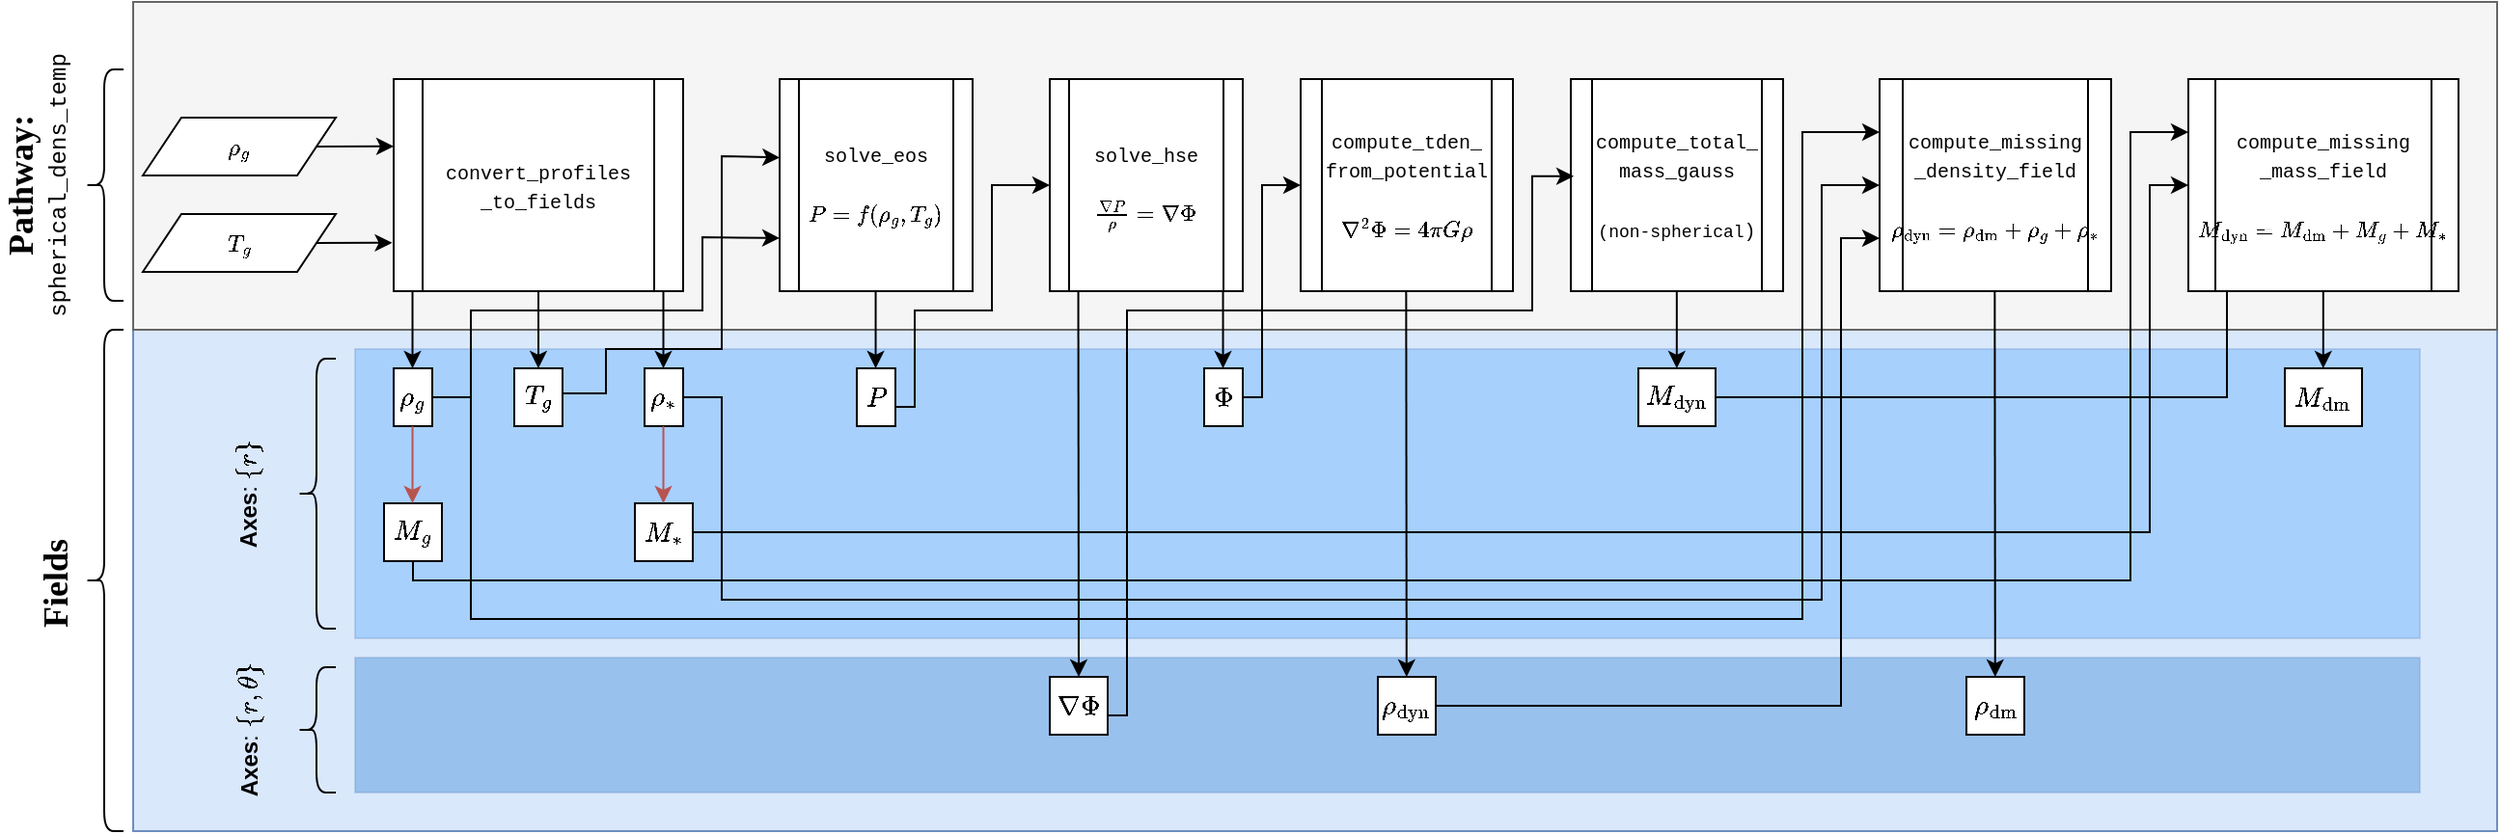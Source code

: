 <mxfile version="25.0.3">
  <diagram name="Page-1" id="UNE2q50TRzG1qSvNbZYL">
    <mxGraphModel dx="2033" dy="780" grid="1" gridSize="10" guides="1" tooltips="1" connect="1" arrows="1" fold="1" page="1" pageScale="1" pageWidth="850" pageHeight="1100" math="1" shadow="0">
      <root>
        <mxCell id="0" />
        <mxCell id="1" parent="0" />
        <mxCell id="BcOn8-lLCD1ZlD0IBxxJ-2" value="" style="rounded=0;whiteSpace=wrap;html=1;fillColor=#dae8fc;strokeColor=#6c8ebf;" vertex="1" parent="1">
          <mxGeometry x="35" y="200" width="1225" height="260" as="geometry" />
        </mxCell>
        <mxCell id="BcOn8-lLCD1ZlD0IBxxJ-50" value="" style="rounded=0;whiteSpace=wrap;html=1;fillColor=#0066CC;strokeColor=#6c8ebf;opacity=30;" vertex="1" parent="1">
          <mxGeometry x="150" y="370" width="1070" height="70" as="geometry" />
        </mxCell>
        <mxCell id="BcOn8-lLCD1ZlD0IBxxJ-1" value="" style="rounded=0;whiteSpace=wrap;html=1;fillColor=#f5f5f5;strokeColor=#666666;fontColor=#333333;" vertex="1" parent="1">
          <mxGeometry x="35" y="30" width="1225" height="170" as="geometry" />
        </mxCell>
        <mxCell id="BcOn8-lLCD1ZlD0IBxxJ-3" value="" style="rounded=0;whiteSpace=wrap;html=1;fillColor=#3399FF;strokeColor=#6c8ebf;opacity=30;" vertex="1" parent="1">
          <mxGeometry x="150" y="210" width="1070" height="150" as="geometry" />
        </mxCell>
        <mxCell id="BcOn8-lLCD1ZlD0IBxxJ-4" value="&lt;font face=&quot;Times New Roman&quot;&gt;\(\rho_g\)&lt;/font&gt;" style="shape=parallelogram;perimeter=parallelogramPerimeter;whiteSpace=wrap;html=1;fixedSize=1;" vertex="1" parent="1">
          <mxGeometry x="40" y="90" width="100" height="30" as="geometry" />
        </mxCell>
        <mxCell id="BcOn8-lLCD1ZlD0IBxxJ-5" value="&lt;font face=&quot;Times New Roman&quot;&gt;\(T_g\)&lt;/font&gt;" style="shape=parallelogram;perimeter=parallelogramPerimeter;whiteSpace=wrap;html=1;fixedSize=1;" vertex="1" parent="1">
          <mxGeometry x="40" y="140" width="100" height="30" as="geometry" />
        </mxCell>
        <mxCell id="BcOn8-lLCD1ZlD0IBxxJ-6" value="&lt;font style=&quot;font-size: 10px;&quot; face=&quot;Courier New&quot;&gt;convert_profiles&lt;/font&gt;&lt;div&gt;&lt;font style=&quot;font-size: 10px;&quot; face=&quot;Courier New&quot;&gt;_to_fields&lt;/font&gt;&lt;/div&gt;" style="shape=process;whiteSpace=wrap;html=1;backgroundOutline=1;" vertex="1" parent="1">
          <mxGeometry x="170" y="70" width="150" height="110" as="geometry" />
        </mxCell>
        <mxCell id="BcOn8-lLCD1ZlD0IBxxJ-7" value="" style="endArrow=classic;html=1;rounded=0;exitX=1;exitY=0.5;exitDx=0;exitDy=0;entryX=-0.005;entryY=0.772;entryDx=0;entryDy=0;entryPerimeter=0;" edge="1" parent="1" source="BcOn8-lLCD1ZlD0IBxxJ-5" target="BcOn8-lLCD1ZlD0IBxxJ-6">
          <mxGeometry width="50" height="50" relative="1" as="geometry">
            <mxPoint x="130" y="170" as="sourcePoint" />
            <mxPoint x="180" y="120" as="targetPoint" />
          </mxGeometry>
        </mxCell>
        <mxCell id="BcOn8-lLCD1ZlD0IBxxJ-8" value="" style="endArrow=classic;html=1;rounded=0;exitX=1;exitY=0.5;exitDx=0;exitDy=0;entryX=-0.005;entryY=0.772;entryDx=0;entryDy=0;entryPerimeter=0;" edge="1" parent="1" source="BcOn8-lLCD1ZlD0IBxxJ-4">
          <mxGeometry width="50" height="50" relative="1" as="geometry">
            <mxPoint x="131" y="104.87" as="sourcePoint" />
            <mxPoint x="170" y="104.87" as="targetPoint" />
          </mxGeometry>
        </mxCell>
        <mxCell id="BcOn8-lLCD1ZlD0IBxxJ-9" value="" style="endArrow=classic;html=1;rounded=0;exitX=0.5;exitY=1;exitDx=0;exitDy=0;entryX=0.5;entryY=0;entryDx=0;entryDy=0;" edge="1" parent="1" source="BcOn8-lLCD1ZlD0IBxxJ-6" target="BcOn8-lLCD1ZlD0IBxxJ-12">
          <mxGeometry width="50" height="50" relative="1" as="geometry">
            <mxPoint x="260" y="260" as="sourcePoint" />
            <mxPoint x="275" y="220" as="targetPoint" />
          </mxGeometry>
        </mxCell>
        <mxCell id="BcOn8-lLCD1ZlD0IBxxJ-69" style="edgeStyle=orthogonalEdgeStyle;rounded=0;orthogonalLoop=1;jettySize=auto;html=1;entryX=0;entryY=0.25;entryDx=0;entryDy=0;" edge="1" parent="1" source="BcOn8-lLCD1ZlD0IBxxJ-11" target="BcOn8-lLCD1ZlD0IBxxJ-68">
          <mxGeometry relative="1" as="geometry">
            <Array as="points">
              <mxPoint x="210" y="235" />
              <mxPoint x="210" y="350" />
              <mxPoint x="900" y="350" />
              <mxPoint x="900" y="98" />
            </Array>
          </mxGeometry>
        </mxCell>
        <mxCell id="BcOn8-lLCD1ZlD0IBxxJ-11" value="\(\rho_g\)" style="rounded=0;whiteSpace=wrap;html=1;" vertex="1" parent="1">
          <mxGeometry x="170" y="220" width="20" height="30" as="geometry" />
        </mxCell>
        <mxCell id="BcOn8-lLCD1ZlD0IBxxJ-12" value="\(T_g\)" style="rounded=0;whiteSpace=wrap;html=1;" vertex="1" parent="1">
          <mxGeometry x="232.5" y="220" width="25" height="30" as="geometry" />
        </mxCell>
        <mxCell id="BcOn8-lLCD1ZlD0IBxxJ-70" style="edgeStyle=orthogonalEdgeStyle;rounded=0;orthogonalLoop=1;jettySize=auto;html=1;entryX=0;entryY=0.5;entryDx=0;entryDy=0;" edge="1" parent="1" source="BcOn8-lLCD1ZlD0IBxxJ-14" target="BcOn8-lLCD1ZlD0IBxxJ-68">
          <mxGeometry relative="1" as="geometry">
            <Array as="points">
              <mxPoint x="340" y="235" />
              <mxPoint x="340" y="340" />
              <mxPoint x="910" y="340" />
              <mxPoint x="910" y="125" />
            </Array>
          </mxGeometry>
        </mxCell>
        <mxCell id="BcOn8-lLCD1ZlD0IBxxJ-14" value="\(\rho_*\)" style="rounded=0;whiteSpace=wrap;html=1;" vertex="1" parent="1">
          <mxGeometry x="300" y="220" width="20" height="30" as="geometry" />
        </mxCell>
        <mxCell id="BcOn8-lLCD1ZlD0IBxxJ-15" value="" style="endArrow=classic;html=1;rounded=0;exitX=0.5;exitY=1;exitDx=0;exitDy=0;" edge="1" parent="1">
          <mxGeometry width="50" height="50" relative="1" as="geometry">
            <mxPoint x="179.76" y="180" as="sourcePoint" />
            <mxPoint x="179.76" y="220" as="targetPoint" />
          </mxGeometry>
        </mxCell>
        <mxCell id="BcOn8-lLCD1ZlD0IBxxJ-16" value="" style="endArrow=classic;html=1;rounded=0;exitX=0.5;exitY=1;exitDx=0;exitDy=0;" edge="1" parent="1">
          <mxGeometry width="50" height="50" relative="1" as="geometry">
            <mxPoint x="309.76" y="180" as="sourcePoint" />
            <mxPoint x="309.76" y="220" as="targetPoint" />
          </mxGeometry>
        </mxCell>
        <mxCell id="BcOn8-lLCD1ZlD0IBxxJ-17" value="&lt;font face=&quot;Courier New&quot;&gt;&lt;span style=&quot;font-size: 10px;&quot;&gt;solve_eos&lt;/span&gt;&lt;/font&gt;&lt;div&gt;&lt;font face=&quot;Courier New&quot;&gt;&lt;span style=&quot;font-size: 10px;&quot;&gt;&lt;br&gt;&lt;/span&gt;&lt;/font&gt;&lt;/div&gt;&lt;div&gt;&lt;font face=&quot;Courier New&quot;&gt;&lt;span style=&quot;font-size: 10px;&quot;&gt;\(P = f(\rho_g,T_g)\)&lt;/span&gt;&lt;/font&gt;&lt;/div&gt;" style="shape=process;whiteSpace=wrap;html=1;backgroundOutline=1;" vertex="1" parent="1">
          <mxGeometry x="370" y="70" width="100" height="110" as="geometry" />
        </mxCell>
        <mxCell id="BcOn8-lLCD1ZlD0IBxxJ-18" value="" style="endArrow=classic;html=1;rounded=0;exitX=1;exitY=0.5;exitDx=0;exitDy=0;entryX=0;entryY=0.75;entryDx=0;entryDy=0;" edge="1" parent="1" source="BcOn8-lLCD1ZlD0IBxxJ-11" target="BcOn8-lLCD1ZlD0IBxxJ-17">
          <mxGeometry width="50" height="50" relative="1" as="geometry">
            <mxPoint x="190" y="240" as="sourcePoint" />
            <mxPoint x="240" y="190" as="targetPoint" />
            <Array as="points">
              <mxPoint x="210" y="235" />
              <mxPoint x="210" y="190" />
              <mxPoint x="270" y="190" />
              <mxPoint x="330" y="190" />
              <mxPoint x="330" y="152" />
            </Array>
          </mxGeometry>
        </mxCell>
        <mxCell id="BcOn8-lLCD1ZlD0IBxxJ-19" value="" style="endArrow=classic;html=1;rounded=0;exitX=1;exitY=0.5;exitDx=0;exitDy=0;entryX=0.001;entryY=0.37;entryDx=0;entryDy=0;entryPerimeter=0;" edge="1" parent="1" target="BcOn8-lLCD1ZlD0IBxxJ-17">
          <mxGeometry width="50" height="50" relative="1" as="geometry">
            <mxPoint x="257.5" y="233" as="sourcePoint" />
            <mxPoint x="437.5" y="150" as="targetPoint" />
            <Array as="points">
              <mxPoint x="280" y="233" />
              <mxPoint x="280" y="210" />
              <mxPoint x="340" y="210" />
              <mxPoint x="340" y="110" />
            </Array>
          </mxGeometry>
        </mxCell>
        <mxCell id="BcOn8-lLCD1ZlD0IBxxJ-20" value="\(P\)" style="rounded=0;whiteSpace=wrap;html=1;" vertex="1" parent="1">
          <mxGeometry x="410" y="220" width="20" height="30" as="geometry" />
        </mxCell>
        <mxCell id="BcOn8-lLCD1ZlD0IBxxJ-21" value="" style="endArrow=classic;html=1;rounded=0;exitX=0.5;exitY=1;exitDx=0;exitDy=0;entryX=0.5;entryY=0;entryDx=0;entryDy=0;" edge="1" parent="1">
          <mxGeometry width="50" height="50" relative="1" as="geometry">
            <mxPoint x="419.77" y="180" as="sourcePoint" />
            <mxPoint x="419.77" y="220" as="targetPoint" />
          </mxGeometry>
        </mxCell>
        <mxCell id="BcOn8-lLCD1ZlD0IBxxJ-22" value="&lt;font face=&quot;Courier New&quot;&gt;&lt;span style=&quot;font-size: 10px;&quot;&gt;solve_hse&lt;/span&gt;&lt;/font&gt;&lt;div&gt;&lt;font face=&quot;Courier New&quot;&gt;&lt;span style=&quot;font-size: 10px;&quot;&gt;&lt;br&gt;&lt;/span&gt;&lt;/font&gt;&lt;/div&gt;&lt;div&gt;&lt;font face=&quot;Courier New&quot;&gt;&lt;span style=&quot;font-size: 10px;&quot;&gt;\(\frac{\nabla P}{\rho} = \nabla \Phi\)&lt;/span&gt;&lt;/font&gt;&lt;/div&gt;" style="shape=process;whiteSpace=wrap;html=1;backgroundOutline=1;" vertex="1" parent="1">
          <mxGeometry x="510" y="70" width="100" height="110" as="geometry" />
        </mxCell>
        <mxCell id="BcOn8-lLCD1ZlD0IBxxJ-24" value="\(\nabla \Phi\)" style="rounded=0;whiteSpace=wrap;html=1;" vertex="1" parent="1">
          <mxGeometry x="510" y="380" width="30" height="30" as="geometry" />
        </mxCell>
        <mxCell id="BcOn8-lLCD1ZlD0IBxxJ-58" style="edgeStyle=orthogonalEdgeStyle;rounded=0;orthogonalLoop=1;jettySize=auto;html=1;entryX=0;entryY=0.5;entryDx=0;entryDy=0;" edge="1" parent="1" source="BcOn8-lLCD1ZlD0IBxxJ-25" target="BcOn8-lLCD1ZlD0IBxxJ-56">
          <mxGeometry relative="1" as="geometry">
            <Array as="points">
              <mxPoint x="620" y="235" />
              <mxPoint x="620" y="125" />
            </Array>
          </mxGeometry>
        </mxCell>
        <mxCell id="BcOn8-lLCD1ZlD0IBxxJ-25" value="\(\Phi\)" style="rounded=0;whiteSpace=wrap;html=1;" vertex="1" parent="1">
          <mxGeometry x="590" y="220" width="20" height="30" as="geometry" />
        </mxCell>
        <mxCell id="BcOn8-lLCD1ZlD0IBxxJ-26" value="" style="endArrow=classic;html=1;rounded=0;exitX=0.5;exitY=1;exitDx=0;exitDy=0;entryX=0.5;entryY=0;entryDx=0;entryDy=0;" edge="1" parent="1" target="BcOn8-lLCD1ZlD0IBxxJ-24">
          <mxGeometry width="50" height="50" relative="1" as="geometry">
            <mxPoint x="524.77" y="180" as="sourcePoint" />
            <mxPoint x="524.77" y="220" as="targetPoint" />
          </mxGeometry>
        </mxCell>
        <mxCell id="BcOn8-lLCD1ZlD0IBxxJ-27" value="" style="endArrow=classic;html=1;rounded=0;exitX=0.5;exitY=1;exitDx=0;exitDy=0;entryX=0.5;entryY=0;entryDx=0;entryDy=0;" edge="1" parent="1">
          <mxGeometry width="50" height="50" relative="1" as="geometry">
            <mxPoint x="599.77" y="180" as="sourcePoint" />
            <mxPoint x="599.77" y="220" as="targetPoint" />
          </mxGeometry>
        </mxCell>
        <mxCell id="BcOn8-lLCD1ZlD0IBxxJ-28" value="" style="endArrow=classic;html=1;rounded=0;exitX=1;exitY=0.5;exitDx=0;exitDy=0;entryX=0;entryY=0.5;entryDx=0;entryDy=0;" edge="1" parent="1" target="BcOn8-lLCD1ZlD0IBxxJ-22">
          <mxGeometry width="50" height="50" relative="1" as="geometry">
            <mxPoint x="430.0" y="240" as="sourcePoint" />
            <mxPoint x="490" y="130" as="targetPoint" />
            <Array as="points">
              <mxPoint x="440" y="240" />
              <mxPoint x="440" y="190" />
              <mxPoint x="460" y="190" />
              <mxPoint x="480" y="190" />
              <mxPoint x="480" y="125" />
            </Array>
          </mxGeometry>
        </mxCell>
        <mxCell id="BcOn8-lLCD1ZlD0IBxxJ-73" style="edgeStyle=orthogonalEdgeStyle;rounded=0;orthogonalLoop=1;jettySize=auto;html=1;entryX=0;entryY=0.25;entryDx=0;entryDy=0;" edge="1" parent="1" source="BcOn8-lLCD1ZlD0IBxxJ-32" target="BcOn8-lLCD1ZlD0IBxxJ-72">
          <mxGeometry relative="1" as="geometry">
            <Array as="points">
              <mxPoint x="180" y="330" />
              <mxPoint x="1070" y="330" />
              <mxPoint x="1070" y="98" />
            </Array>
          </mxGeometry>
        </mxCell>
        <mxCell id="BcOn8-lLCD1ZlD0IBxxJ-32" value="\(M_g\)" style="rounded=0;whiteSpace=wrap;html=1;" vertex="1" parent="1">
          <mxGeometry x="165" y="290" width="30" height="30" as="geometry" />
        </mxCell>
        <mxCell id="BcOn8-lLCD1ZlD0IBxxJ-33" value="" style="endArrow=classic;html=1;rounded=0;exitX=0.5;exitY=1;exitDx=0;exitDy=0;fillColor=#f8cecc;strokeColor=#b85450;" edge="1" parent="1">
          <mxGeometry width="50" height="50" relative="1" as="geometry">
            <mxPoint x="179.76" y="250" as="sourcePoint" />
            <mxPoint x="179.76" y="290" as="targetPoint" />
          </mxGeometry>
        </mxCell>
        <mxCell id="BcOn8-lLCD1ZlD0IBxxJ-75" style="edgeStyle=orthogonalEdgeStyle;rounded=0;orthogonalLoop=1;jettySize=auto;html=1;entryX=0;entryY=0.5;entryDx=0;entryDy=0;" edge="1" parent="1" source="BcOn8-lLCD1ZlD0IBxxJ-34" target="BcOn8-lLCD1ZlD0IBxxJ-72">
          <mxGeometry relative="1" as="geometry">
            <Array as="points">
              <mxPoint x="1080" y="305" />
              <mxPoint x="1080" y="125" />
            </Array>
          </mxGeometry>
        </mxCell>
        <mxCell id="BcOn8-lLCD1ZlD0IBxxJ-34" value="\(M_*\)" style="rounded=0;whiteSpace=wrap;html=1;" vertex="1" parent="1">
          <mxGeometry x="295" y="290" width="30" height="30" as="geometry" />
        </mxCell>
        <mxCell id="BcOn8-lLCD1ZlD0IBxxJ-35" value="" style="endArrow=classic;html=1;rounded=0;exitX=0.5;exitY=1;exitDx=0;exitDy=0;fillColor=#f8cecc;strokeColor=#b85450;" edge="1" parent="1">
          <mxGeometry width="50" height="50" relative="1" as="geometry">
            <mxPoint x="309.76" y="250" as="sourcePoint" />
            <mxPoint x="309.76" y="290" as="targetPoint" />
          </mxGeometry>
        </mxCell>
        <mxCell id="BcOn8-lLCD1ZlD0IBxxJ-44" value="&lt;b&gt;&lt;font style=&quot;font-size: 18px;&quot;&gt;Pathway:&lt;/font&gt;&lt;/b&gt; &lt;font face=&quot;Courier New&quot;&gt;spherical_dens_temp&lt;/font&gt;" style="text;html=1;align=center;verticalAlign=middle;whiteSpace=wrap;rounded=0;rotation=-90;fontFamily=Times New Roman;" vertex="1" parent="1">
          <mxGeometry x="-90" y="110" width="150" height="30" as="geometry" />
        </mxCell>
        <mxCell id="BcOn8-lLCD1ZlD0IBxxJ-45" value="" style="shape=curlyBracket;whiteSpace=wrap;html=1;rounded=1;labelPosition=left;verticalLabelPosition=middle;align=right;verticalAlign=middle;" vertex="1" parent="1">
          <mxGeometry x="10" y="65" width="20" height="120" as="geometry" />
        </mxCell>
        <mxCell id="BcOn8-lLCD1ZlD0IBxxJ-46" value="&lt;b&gt;&lt;font style=&quot;font-size: 18px;&quot;&gt;Fields&lt;/font&gt;&lt;/b&gt;&amp;nbsp;" style="text;html=1;align=center;verticalAlign=middle;whiteSpace=wrap;rounded=0;rotation=-90;fontFamily=Times New Roman;" vertex="1" parent="1">
          <mxGeometry x="-80" y="315" width="150" height="30" as="geometry" />
        </mxCell>
        <mxCell id="BcOn8-lLCD1ZlD0IBxxJ-47" value="" style="shape=curlyBracket;whiteSpace=wrap;html=1;rounded=1;labelPosition=left;verticalLabelPosition=middle;align=right;verticalAlign=middle;" vertex="1" parent="1">
          <mxGeometry x="10" y="200" width="20" height="260" as="geometry" />
        </mxCell>
        <mxCell id="BcOn8-lLCD1ZlD0IBxxJ-48" value="&lt;b&gt;Axes&lt;/b&gt;: \(\{r\}\)" style="text;html=1;align=center;verticalAlign=middle;whiteSpace=wrap;rounded=0;rotation=-90;" vertex="1" parent="1">
          <mxGeometry x="50" y="270" width="90" height="30" as="geometry" />
        </mxCell>
        <mxCell id="BcOn8-lLCD1ZlD0IBxxJ-49" value="" style="shape=curlyBracket;whiteSpace=wrap;html=1;rounded=1;labelPosition=left;verticalLabelPosition=middle;align=right;verticalAlign=middle;" vertex="1" parent="1">
          <mxGeometry x="120" y="215" width="20" height="140" as="geometry" />
        </mxCell>
        <mxCell id="BcOn8-lLCD1ZlD0IBxxJ-51" value="&lt;b&gt;Axes&lt;/b&gt;: \(\{r,\theta\}\)" style="text;html=1;align=center;verticalAlign=middle;whiteSpace=wrap;rounded=0;rotation=-90;" vertex="1" parent="1">
          <mxGeometry x="50" y="392.5" width="90" height="30" as="geometry" />
        </mxCell>
        <mxCell id="BcOn8-lLCD1ZlD0IBxxJ-52" value="" style="shape=curlyBracket;whiteSpace=wrap;html=1;rounded=1;labelPosition=left;verticalLabelPosition=middle;align=right;verticalAlign=middle;" vertex="1" parent="1">
          <mxGeometry x="120" y="375" width="20" height="65" as="geometry" />
        </mxCell>
        <mxCell id="BcOn8-lLCD1ZlD0IBxxJ-56" value="&lt;font face=&quot;Courier New&quot;&gt;&lt;span style=&quot;font-size: 10px;&quot;&gt;compute_tden_&lt;/span&gt;&lt;/font&gt;&lt;div&gt;&lt;font face=&quot;Courier New&quot;&gt;&lt;span style=&quot;font-size: 10px;&quot;&gt;from&lt;/span&gt;&lt;/font&gt;&lt;span style=&quot;font-size: 10px; font-family: &amp;quot;Courier New&amp;quot;; background-color: initial;&quot;&gt;_potential&lt;/span&gt;&lt;div&gt;&lt;div&gt;&lt;font face=&quot;Courier New&quot;&gt;&lt;span style=&quot;font-size: 10px;&quot;&gt;&lt;br&gt;&lt;/span&gt;&lt;/font&gt;&lt;/div&gt;&lt;div&gt;&lt;font face=&quot;Courier New&quot;&gt;&lt;span style=&quot;font-size: 10px;&quot;&gt;\(\nabla^2 \Phi = 4\pi G \rho\)&lt;/span&gt;&lt;/font&gt;&lt;/div&gt;&lt;/div&gt;&lt;/div&gt;" style="shape=process;whiteSpace=wrap;html=1;backgroundOutline=1;" vertex="1" parent="1">
          <mxGeometry x="640" y="70" width="110" height="110" as="geometry" />
        </mxCell>
        <mxCell id="BcOn8-lLCD1ZlD0IBxxJ-71" style="edgeStyle=orthogonalEdgeStyle;rounded=0;orthogonalLoop=1;jettySize=auto;html=1;entryX=0;entryY=0.75;entryDx=0;entryDy=0;" edge="1" parent="1" source="BcOn8-lLCD1ZlD0IBxxJ-59" target="BcOn8-lLCD1ZlD0IBxxJ-68">
          <mxGeometry relative="1" as="geometry">
            <Array as="points">
              <mxPoint x="920" y="395" />
              <mxPoint x="920" y="153" />
            </Array>
          </mxGeometry>
        </mxCell>
        <mxCell id="BcOn8-lLCD1ZlD0IBxxJ-59" value="\(\rho_{\rm dyn}\)" style="rounded=0;whiteSpace=wrap;html=1;" vertex="1" parent="1">
          <mxGeometry x="680" y="380" width="30" height="30" as="geometry" />
        </mxCell>
        <mxCell id="BcOn8-lLCD1ZlD0IBxxJ-60" value="" style="endArrow=classic;html=1;rounded=0;exitX=0.5;exitY=1;exitDx=0;exitDy=0;entryX=0.5;entryY=0;entryDx=0;entryDy=0;" edge="1" parent="1">
          <mxGeometry width="50" height="50" relative="1" as="geometry">
            <mxPoint x="694.67" y="180" as="sourcePoint" />
            <mxPoint x="694.9" y="380" as="targetPoint" />
          </mxGeometry>
        </mxCell>
        <mxCell id="BcOn8-lLCD1ZlD0IBxxJ-62" value="&lt;font face=&quot;Courier New&quot;&gt;&lt;span style=&quot;font-size: 10px;&quot;&gt;compute_total_&lt;/span&gt;&lt;/font&gt;&lt;div&gt;&lt;font face=&quot;Courier New&quot;&gt;&lt;span style=&quot;font-size: 10px;&quot;&gt;mass_gauss&lt;/span&gt;&lt;/font&gt;&lt;/div&gt;&lt;div&gt;&lt;font face=&quot;Courier New&quot;&gt;&lt;span style=&quot;font-size: 10px;&quot;&gt;&lt;br&gt;&lt;/span&gt;&lt;/font&gt;&lt;/div&gt;&lt;div&gt;&lt;font face=&quot;Courier New&quot;&gt;&lt;font style=&quot;font-size: 9px;&quot;&gt;(non-spherical&lt;/font&gt;&lt;span style=&quot;font-size: 10px;&quot;&gt;)&lt;/span&gt;&lt;/font&gt;&lt;/div&gt;" style="shape=process;whiteSpace=wrap;html=1;backgroundOutline=1;" vertex="1" parent="1">
          <mxGeometry x="780" y="70" width="110" height="110" as="geometry" />
        </mxCell>
        <mxCell id="BcOn8-lLCD1ZlD0IBxxJ-77" style="edgeStyle=orthogonalEdgeStyle;rounded=0;orthogonalLoop=1;jettySize=auto;html=1;entryX=0;entryY=0.75;entryDx=0;entryDy=0;" edge="1" parent="1" source="BcOn8-lLCD1ZlD0IBxxJ-63">
          <mxGeometry relative="1" as="geometry">
            <mxPoint x="1130" y="152.5" as="targetPoint" />
            <Array as="points">
              <mxPoint x="1120" y="235" />
              <mxPoint x="1120" y="153" />
            </Array>
          </mxGeometry>
        </mxCell>
        <mxCell id="BcOn8-lLCD1ZlD0IBxxJ-63" value="\(M_{\rm dyn}\)" style="rounded=0;whiteSpace=wrap;html=1;" vertex="1" parent="1">
          <mxGeometry x="815" y="220" width="40" height="30" as="geometry" />
        </mxCell>
        <mxCell id="BcOn8-lLCD1ZlD0IBxxJ-66" value="" style="endArrow=classic;html=1;rounded=0;exitX=0.5;exitY=1;exitDx=0;exitDy=0;entryX=0.5;entryY=0;entryDx=0;entryDy=0;" edge="1" parent="1">
          <mxGeometry width="50" height="50" relative="1" as="geometry">
            <mxPoint x="834.91" y="180" as="sourcePoint" />
            <mxPoint x="834.91" y="220" as="targetPoint" />
          </mxGeometry>
        </mxCell>
        <mxCell id="BcOn8-lLCD1ZlD0IBxxJ-67" style="edgeStyle=orthogonalEdgeStyle;rounded=0;orthogonalLoop=1;jettySize=auto;html=1;entryX=0.014;entryY=0.458;entryDx=0;entryDy=0;entryPerimeter=0;" edge="1" parent="1" target="BcOn8-lLCD1ZlD0IBxxJ-62">
          <mxGeometry relative="1" as="geometry">
            <mxPoint x="540" y="400" as="sourcePoint" />
            <mxPoint x="570" y="290" as="targetPoint" />
            <Array as="points">
              <mxPoint x="550" y="400" />
              <mxPoint x="550" y="190" />
              <mxPoint x="760" y="190" />
              <mxPoint x="760" y="120" />
            </Array>
          </mxGeometry>
        </mxCell>
        <mxCell id="BcOn8-lLCD1ZlD0IBxxJ-68" value="&lt;font face=&quot;Courier New&quot;&gt;&lt;span style=&quot;font-size: 10px;&quot;&gt;compute_missing&lt;/span&gt;&lt;/font&gt;&lt;div&gt;&lt;font face=&quot;Courier New&quot;&gt;&lt;span style=&quot;font-size: 10px;&quot;&gt;_density_field&lt;/span&gt;&lt;/font&gt;&lt;/div&gt;&lt;div&gt;&lt;font face=&quot;Courier New&quot;&gt;&lt;span style=&quot;font-size: 10px;&quot;&gt;&lt;br&gt;&lt;/span&gt;&lt;/font&gt;&lt;/div&gt;&lt;div&gt;&lt;font face=&quot;Courier New&quot;&gt;&lt;span style=&quot;font-size: 10px;&quot;&gt;\(\rho_{\rm dyn} = \rho_{\rm dm} + \rho_g + \rho_*\)&lt;/span&gt;&lt;/font&gt;&lt;/div&gt;" style="shape=process;whiteSpace=wrap;html=1;backgroundOutline=1;" vertex="1" parent="1">
          <mxGeometry x="940" y="70" width="120" height="110" as="geometry" />
        </mxCell>
        <mxCell id="BcOn8-lLCD1ZlD0IBxxJ-72" value="&lt;font face=&quot;Courier New&quot;&gt;&lt;span style=&quot;font-size: 10px;&quot;&gt;compute_missing&lt;/span&gt;&lt;/font&gt;&lt;div&gt;&lt;font face=&quot;Courier New&quot;&gt;&lt;span style=&quot;font-size: 10px;&quot;&gt;_mass_field&lt;/span&gt;&lt;/font&gt;&lt;/div&gt;&lt;div&gt;&lt;font face=&quot;Courier New&quot;&gt;&lt;span style=&quot;font-size: 10px;&quot;&gt;&lt;br&gt;&lt;/span&gt;&lt;/font&gt;&lt;/div&gt;&lt;div&gt;&lt;font face=&quot;Courier New&quot;&gt;&lt;span style=&quot;font-size: 10px;&quot;&gt;\(M_{\rm dyn} = M_{\rm dm} + M_g + M_*\)&lt;/span&gt;&lt;/font&gt;&lt;/div&gt;" style="shape=process;whiteSpace=wrap;html=1;backgroundOutline=1;" vertex="1" parent="1">
          <mxGeometry x="1100" y="70" width="140" height="110" as="geometry" />
        </mxCell>
        <mxCell id="BcOn8-lLCD1ZlD0IBxxJ-78" value="\(\rho_{\rm dm}\)" style="rounded=0;whiteSpace=wrap;html=1;" vertex="1" parent="1">
          <mxGeometry x="985" y="380" width="30" height="30" as="geometry" />
        </mxCell>
        <mxCell id="BcOn8-lLCD1ZlD0IBxxJ-79" value="" style="endArrow=classic;html=1;rounded=0;exitX=0.5;exitY=1;exitDx=0;exitDy=0;entryX=0.5;entryY=0;entryDx=0;entryDy=0;" edge="1" parent="1">
          <mxGeometry width="50" height="50" relative="1" as="geometry">
            <mxPoint x="999.67" y="180" as="sourcePoint" />
            <mxPoint x="999.9" y="380" as="targetPoint" />
          </mxGeometry>
        </mxCell>
        <mxCell id="BcOn8-lLCD1ZlD0IBxxJ-80" value="\(M_{\rm dm}\)" style="rounded=0;whiteSpace=wrap;html=1;" vertex="1" parent="1">
          <mxGeometry x="1150" y="220" width="40" height="30" as="geometry" />
        </mxCell>
        <mxCell id="BcOn8-lLCD1ZlD0IBxxJ-81" value="" style="endArrow=classic;html=1;rounded=0;exitX=0.5;exitY=1;exitDx=0;exitDy=0;entryX=0.5;entryY=0;entryDx=0;entryDy=0;" edge="1" parent="1">
          <mxGeometry width="50" height="50" relative="1" as="geometry">
            <mxPoint x="1169.91" y="180" as="sourcePoint" />
            <mxPoint x="1169.91" y="220" as="targetPoint" />
          </mxGeometry>
        </mxCell>
      </root>
    </mxGraphModel>
  </diagram>
</mxfile>
